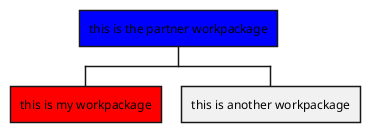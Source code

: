 {
  "sha1": "ngthj10ang2f5n5cja2ksxanq1tjw6x",
  "insertion": {
    "when": "2024-06-04T17:28:38.565Z",
    "url": "https://forum.plantuml.net/12374/add-support-of-node-colors-to-wbs-for-single-nodes",
    "user": "plantuml@gmail.com"
  }
}
@startwbs
*[#blue] this is the partner workpackage
**[#red] this is my workpackage
** this is another workpackage
@endwbs
